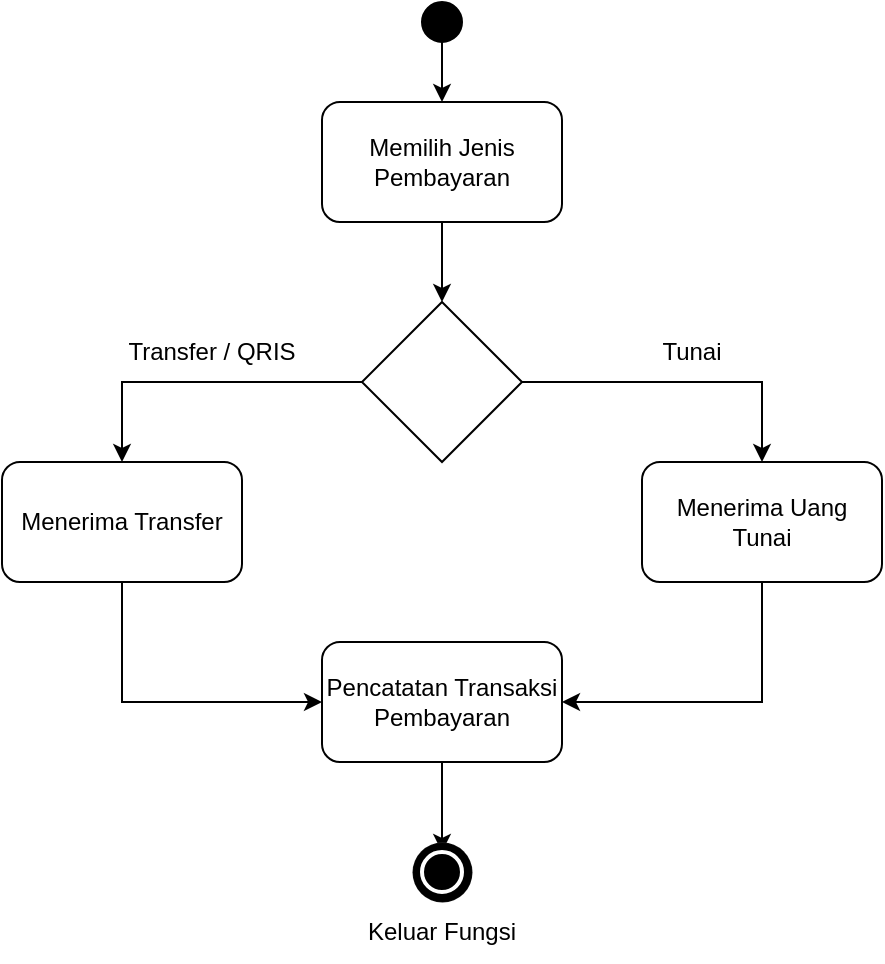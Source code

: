<mxfile version="24.3.1" type="github">
  <diagram name="Page-1" id="fBri3HDIZ0tgt2f0D_Jc">
    <mxGraphModel dx="934" dy="534" grid="1" gridSize="10" guides="1" tooltips="1" connect="1" arrows="1" fold="1" page="1" pageScale="1" pageWidth="850" pageHeight="1100" math="0" shadow="0">
      <root>
        <mxCell id="0" />
        <mxCell id="1" parent="0" />
        <mxCell id="bZ0tZHASzjom1n9Ya2t4-3" style="edgeStyle=orthogonalEdgeStyle;rounded=0;orthogonalLoop=1;jettySize=auto;html=1;entryX=0.5;entryY=0;entryDx=0;entryDy=0;" edge="1" parent="1" source="bZ0tZHASzjom1n9Ya2t4-1" target="bZ0tZHASzjom1n9Ya2t4-2">
          <mxGeometry relative="1" as="geometry" />
        </mxCell>
        <mxCell id="bZ0tZHASzjom1n9Ya2t4-1" value="" style="ellipse;whiteSpace=wrap;html=1;aspect=fixed;fillColor=#000000;" vertex="1" parent="1">
          <mxGeometry x="390" y="70" width="20" height="20" as="geometry" />
        </mxCell>
        <mxCell id="bZ0tZHASzjom1n9Ya2t4-5" style="edgeStyle=orthogonalEdgeStyle;rounded=0;orthogonalLoop=1;jettySize=auto;html=1;entryX=0.5;entryY=0;entryDx=0;entryDy=0;" edge="1" parent="1" source="bZ0tZHASzjom1n9Ya2t4-2" target="bZ0tZHASzjom1n9Ya2t4-4">
          <mxGeometry relative="1" as="geometry" />
        </mxCell>
        <mxCell id="bZ0tZHASzjom1n9Ya2t4-2" value="Memilih Jenis Pembayaran" style="rounded=1;whiteSpace=wrap;html=1;" vertex="1" parent="1">
          <mxGeometry x="340" y="120" width="120" height="60" as="geometry" />
        </mxCell>
        <mxCell id="bZ0tZHASzjom1n9Ya2t4-8" style="edgeStyle=orthogonalEdgeStyle;rounded=0;orthogonalLoop=1;jettySize=auto;html=1;entryX=0.5;entryY=0;entryDx=0;entryDy=0;" edge="1" parent="1" source="bZ0tZHASzjom1n9Ya2t4-4" target="bZ0tZHASzjom1n9Ya2t4-6">
          <mxGeometry relative="1" as="geometry" />
        </mxCell>
        <mxCell id="bZ0tZHASzjom1n9Ya2t4-9" style="edgeStyle=orthogonalEdgeStyle;rounded=0;orthogonalLoop=1;jettySize=auto;html=1;entryX=0.5;entryY=0;entryDx=0;entryDy=0;" edge="1" parent="1" source="bZ0tZHASzjom1n9Ya2t4-4" target="bZ0tZHASzjom1n9Ya2t4-7">
          <mxGeometry relative="1" as="geometry" />
        </mxCell>
        <mxCell id="bZ0tZHASzjom1n9Ya2t4-4" value="" style="rhombus;whiteSpace=wrap;html=1;" vertex="1" parent="1">
          <mxGeometry x="360" y="220" width="80" height="80" as="geometry" />
        </mxCell>
        <mxCell id="bZ0tZHASzjom1n9Ya2t4-13" style="edgeStyle=orthogonalEdgeStyle;rounded=0;orthogonalLoop=1;jettySize=auto;html=1;entryX=0;entryY=0.5;entryDx=0;entryDy=0;exitX=0.5;exitY=1;exitDx=0;exitDy=0;" edge="1" parent="1" source="bZ0tZHASzjom1n9Ya2t4-6" target="bZ0tZHASzjom1n9Ya2t4-12">
          <mxGeometry relative="1" as="geometry" />
        </mxCell>
        <mxCell id="bZ0tZHASzjom1n9Ya2t4-6" value="Menerima Transfer" style="rounded=1;whiteSpace=wrap;html=1;" vertex="1" parent="1">
          <mxGeometry x="180" y="300" width="120" height="60" as="geometry" />
        </mxCell>
        <mxCell id="bZ0tZHASzjom1n9Ya2t4-14" style="edgeStyle=orthogonalEdgeStyle;rounded=0;orthogonalLoop=1;jettySize=auto;html=1;entryX=1;entryY=0.5;entryDx=0;entryDy=0;exitX=0.5;exitY=1;exitDx=0;exitDy=0;" edge="1" parent="1" source="bZ0tZHASzjom1n9Ya2t4-7" target="bZ0tZHASzjom1n9Ya2t4-12">
          <mxGeometry relative="1" as="geometry" />
        </mxCell>
        <mxCell id="bZ0tZHASzjom1n9Ya2t4-7" value="Menerima Uang Tunai" style="rounded=1;whiteSpace=wrap;html=1;" vertex="1" parent="1">
          <mxGeometry x="500" y="300" width="120" height="60" as="geometry" />
        </mxCell>
        <mxCell id="bZ0tZHASzjom1n9Ya2t4-10" value="Transfer / QRIS" style="text;html=1;align=center;verticalAlign=middle;whiteSpace=wrap;rounded=0;" vertex="1" parent="1">
          <mxGeometry x="240" y="230" width="90" height="30" as="geometry" />
        </mxCell>
        <mxCell id="bZ0tZHASzjom1n9Ya2t4-11" value="Tunai" style="text;html=1;align=center;verticalAlign=middle;whiteSpace=wrap;rounded=0;" vertex="1" parent="1">
          <mxGeometry x="480" y="230" width="90" height="30" as="geometry" />
        </mxCell>
        <mxCell id="bZ0tZHASzjom1n9Ya2t4-26" style="edgeStyle=orthogonalEdgeStyle;rounded=0;orthogonalLoop=1;jettySize=auto;html=1;entryX=0.5;entryY=0;entryDx=0;entryDy=0;" edge="1" parent="1" source="bZ0tZHASzjom1n9Ya2t4-12" target="bZ0tZHASzjom1n9Ya2t4-24">
          <mxGeometry relative="1" as="geometry" />
        </mxCell>
        <mxCell id="bZ0tZHASzjom1n9Ya2t4-12" value="Pencatatan Transaksi Pembayaran" style="rounded=1;whiteSpace=wrap;html=1;" vertex="1" parent="1">
          <mxGeometry x="340" y="390" width="120" height="60" as="geometry" />
        </mxCell>
        <mxCell id="bZ0tZHASzjom1n9Ya2t4-21" value="" style="group" vertex="1" connectable="0" parent="1">
          <mxGeometry x="360" y="490" width="80" height="60" as="geometry" />
        </mxCell>
        <mxCell id="bZ0tZHASzjom1n9Ya2t4-22" value="" style="group" vertex="1" connectable="0" parent="bZ0tZHASzjom1n9Ya2t4-21">
          <mxGeometry x="25" width="30" height="30" as="geometry" />
        </mxCell>
        <mxCell id="bZ0tZHASzjom1n9Ya2t4-23" value="" style="ellipse;whiteSpace=wrap;html=1;aspect=fixed;fillColor=#000000;shadow=0;strokeColor=#ffffff;strokeWidth=0;" vertex="1" parent="bZ0tZHASzjom1n9Ya2t4-22">
          <mxGeometry width="30" height="30" as="geometry" />
        </mxCell>
        <mxCell id="bZ0tZHASzjom1n9Ya2t4-24" value="" style="ellipse;whiteSpace=wrap;html=1;aspect=fixed;fillColor=#000000;shadow=0;strokeColor=#ffffff;strokeWidth=2;" vertex="1" parent="bZ0tZHASzjom1n9Ya2t4-22">
          <mxGeometry x="5" y="5" width="20" height="20" as="geometry" />
        </mxCell>
        <mxCell id="bZ0tZHASzjom1n9Ya2t4-25" value="Keluar Fungsi" style="text;html=1;align=center;verticalAlign=middle;whiteSpace=wrap;rounded=0;" vertex="1" parent="bZ0tZHASzjom1n9Ya2t4-21">
          <mxGeometry y="30" width="80" height="30" as="geometry" />
        </mxCell>
      </root>
    </mxGraphModel>
  </diagram>
</mxfile>
